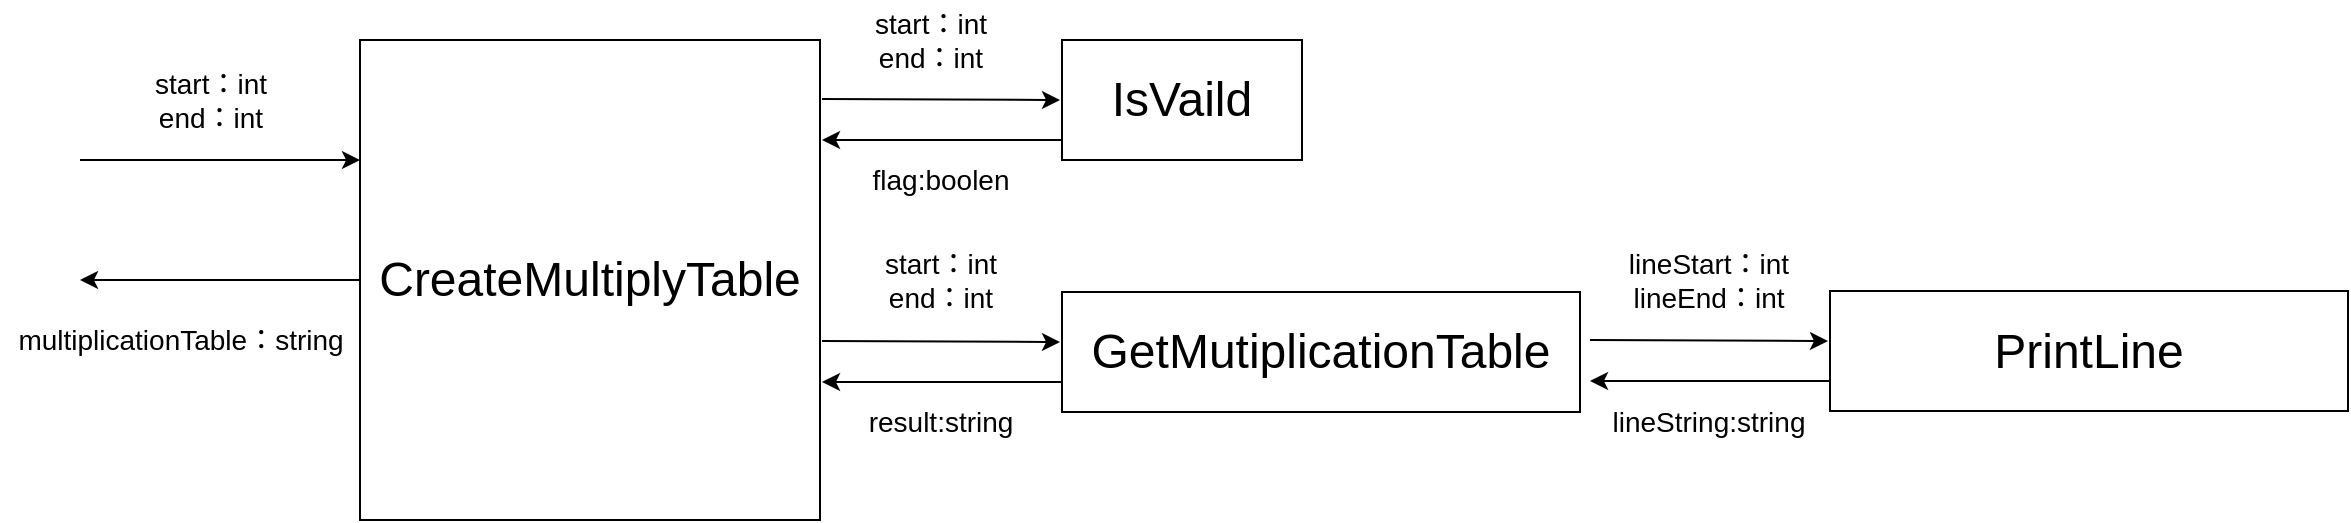 <mxfile version="13.4.9" type="device"><diagram id="7GNnRRO1KBQRtSJD6qLe" name="Page-1"><mxGraphModel dx="1206" dy="491" grid="1" gridSize="10" guides="1" tooltips="1" connect="1" arrows="1" fold="1" page="1" pageScale="1" pageWidth="827" pageHeight="1169" math="0" shadow="0"><root><mxCell id="0"/><mxCell id="1" parent="0"/><mxCell id="NZ8eraaN4bIvVYD5pvKq-1" value="&lt;font style=&quot;font-size: 24px&quot;&gt;CreateMultiplyTable&lt;/font&gt;" style="rounded=0;whiteSpace=wrap;html=1;" vertex="1" parent="1"><mxGeometry x="200" y="90" width="230" height="240" as="geometry"/></mxCell><mxCell id="NZ8eraaN4bIvVYD5pvKq-2" value="" style="endArrow=classic;html=1;exitX=0;exitY=0.25;exitDx=0;exitDy=0;" edge="1" parent="1"><mxGeometry width="50" height="50" relative="1" as="geometry"><mxPoint x="200" y="210" as="sourcePoint"/><mxPoint x="60" y="210" as="targetPoint"/></mxGeometry></mxCell><mxCell id="NZ8eraaN4bIvVYD5pvKq-3" value="" style="endArrow=classic;html=1;entryX=-0.016;entryY=0.817;entryDx=0;entryDy=0;entryPerimeter=0;" edge="1" parent="1"><mxGeometry width="50" height="50" relative="1" as="geometry"><mxPoint x="60" y="150" as="sourcePoint"/><mxPoint x="200.0" y="150.06" as="targetPoint"/></mxGeometry></mxCell><mxCell id="NZ8eraaN4bIvVYD5pvKq-4" value="&lt;font&gt;&lt;font style=&quot;font-size: 14px&quot;&gt;start：int&lt;br&gt;end：int&lt;/font&gt;&lt;br&gt;&lt;/font&gt;" style="text;html=1;resizable=0;autosize=1;align=center;verticalAlign=middle;points=[];fillColor=none;strokeColor=none;rounded=0;" vertex="1" parent="1"><mxGeometry x="90" y="100" width="70" height="40" as="geometry"/></mxCell><mxCell id="NZ8eraaN4bIvVYD5pvKq-5" value="&lt;font&gt;&lt;font style=&quot;font-size: 14px&quot;&gt;multiplicationTable：string&lt;/font&gt;&lt;br&gt;&lt;/font&gt;" style="text;html=1;resizable=0;autosize=1;align=center;verticalAlign=middle;points=[];fillColor=none;strokeColor=none;rounded=0;" vertex="1" parent="1"><mxGeometry x="20" y="230" width="180" height="20" as="geometry"/></mxCell><mxCell id="NZ8eraaN4bIvVYD5pvKq-6" value="" style="endArrow=classic;html=1;" edge="1" parent="1"><mxGeometry width="50" height="50" relative="1" as="geometry"><mxPoint x="431" y="119.5" as="sourcePoint"/><mxPoint x="550" y="120" as="targetPoint"/></mxGeometry></mxCell><mxCell id="NZ8eraaN4bIvVYD5pvKq-7" value="&lt;font style=&quot;font-size: 24px&quot;&gt;IsVaild&lt;/font&gt;" style="rounded=0;whiteSpace=wrap;html=1;" vertex="1" parent="1"><mxGeometry x="551" y="90" width="120" height="60" as="geometry"/></mxCell><mxCell id="NZ8eraaN4bIvVYD5pvKq-8" value="" style="endArrow=classic;html=1;" edge="1" parent="1"><mxGeometry width="50" height="50" relative="1" as="geometry"><mxPoint x="551" y="140" as="sourcePoint"/><mxPoint x="431" y="140" as="targetPoint"/></mxGeometry></mxCell><mxCell id="NZ8eraaN4bIvVYD5pvKq-9" value="&lt;font&gt;&lt;font style=&quot;font-size: 14px&quot;&gt;start：int&lt;br&gt;end：int&lt;/font&gt;&lt;br&gt;&lt;/font&gt;" style="text;html=1;resizable=0;autosize=1;align=center;verticalAlign=middle;points=[];fillColor=none;strokeColor=none;rounded=0;" vertex="1" parent="1"><mxGeometry x="450" y="70" width="70" height="40" as="geometry"/></mxCell><mxCell id="NZ8eraaN4bIvVYD5pvKq-10" value="&lt;font&gt;&lt;span style=&quot;font-size: 14px&quot;&gt;flag:boolen&lt;/span&gt;&lt;br&gt;&lt;/font&gt;" style="text;html=1;resizable=0;autosize=1;align=center;verticalAlign=middle;points=[];fillColor=none;strokeColor=none;rounded=0;" vertex="1" parent="1"><mxGeometry x="450" y="150" width="80" height="20" as="geometry"/></mxCell><mxCell id="NZ8eraaN4bIvVYD5pvKq-11" value="" style="endArrow=classic;html=1;" edge="1" parent="1"><mxGeometry width="50" height="50" relative="1" as="geometry"><mxPoint x="431" y="240.5" as="sourcePoint"/><mxPoint x="550" y="241" as="targetPoint"/></mxGeometry></mxCell><mxCell id="NZ8eraaN4bIvVYD5pvKq-12" value="&lt;font style=&quot;font-size: 24px&quot;&gt;GetMutiplicationTable&lt;/font&gt;" style="rounded=0;whiteSpace=wrap;html=1;" vertex="1" parent="1"><mxGeometry x="551" y="216" width="259" height="60" as="geometry"/></mxCell><mxCell id="NZ8eraaN4bIvVYD5pvKq-13" value="" style="endArrow=classic;html=1;" edge="1" parent="1"><mxGeometry width="50" height="50" relative="1" as="geometry"><mxPoint x="551" y="261" as="sourcePoint"/><mxPoint x="431" y="261" as="targetPoint"/></mxGeometry></mxCell><mxCell id="NZ8eraaN4bIvVYD5pvKq-14" value="&lt;font&gt;&lt;font style=&quot;font-size: 14px&quot;&gt;start：int&lt;br&gt;end：int&lt;/font&gt;&lt;br&gt;&lt;/font&gt;" style="text;html=1;resizable=0;autosize=1;align=center;verticalAlign=middle;points=[];fillColor=none;strokeColor=none;rounded=0;" vertex="1" parent="1"><mxGeometry x="455" y="190" width="70" height="40" as="geometry"/></mxCell><mxCell id="NZ8eraaN4bIvVYD5pvKq-15" value="&lt;font&gt;&lt;span style=&quot;font-size: 14px&quot;&gt;result:string&lt;/span&gt;&lt;br&gt;&lt;/font&gt;" style="text;html=1;resizable=0;autosize=1;align=center;verticalAlign=middle;points=[];fillColor=none;strokeColor=none;rounded=0;" vertex="1" parent="1"><mxGeometry x="445" y="271" width="90" height="20" as="geometry"/></mxCell><mxCell id="NZ8eraaN4bIvVYD5pvKq-16" value="" style="endArrow=classic;html=1;" edge="1" parent="1"><mxGeometry width="50" height="50" relative="1" as="geometry"><mxPoint x="815" y="240" as="sourcePoint"/><mxPoint x="934" y="240.5" as="targetPoint"/></mxGeometry></mxCell><mxCell id="NZ8eraaN4bIvVYD5pvKq-17" value="&lt;font style=&quot;font-size: 24px&quot;&gt;PrintLine&lt;/font&gt;" style="rounded=0;whiteSpace=wrap;html=1;" vertex="1" parent="1"><mxGeometry x="935" y="215.5" width="259" height="60" as="geometry"/></mxCell><mxCell id="NZ8eraaN4bIvVYD5pvKq-18" value="" style="endArrow=classic;html=1;" edge="1" parent="1"><mxGeometry width="50" height="50" relative="1" as="geometry"><mxPoint x="935" y="260.5" as="sourcePoint"/><mxPoint x="815" y="260.5" as="targetPoint"/></mxGeometry></mxCell><mxCell id="NZ8eraaN4bIvVYD5pvKq-19" value="&lt;font&gt;&lt;font style=&quot;font-size: 14px&quot;&gt;lineStart：int&lt;br&gt;lineEnd：int&lt;/font&gt;&lt;br&gt;&lt;/font&gt;" style="text;html=1;resizable=0;autosize=1;align=center;verticalAlign=middle;points=[];fillColor=none;strokeColor=none;rounded=0;" vertex="1" parent="1"><mxGeometry x="824" y="189.5" width="100" height="40" as="geometry"/></mxCell><mxCell id="NZ8eraaN4bIvVYD5pvKq-20" value="&lt;font&gt;&lt;span style=&quot;font-size: 14px&quot;&gt;lineString:string&lt;/span&gt;&lt;br&gt;&lt;/font&gt;" style="text;html=1;resizable=0;autosize=1;align=center;verticalAlign=middle;points=[];fillColor=none;strokeColor=none;rounded=0;" vertex="1" parent="1"><mxGeometry x="819" y="270.5" width="110" height="20" as="geometry"/></mxCell></root></mxGraphModel></diagram></mxfile>